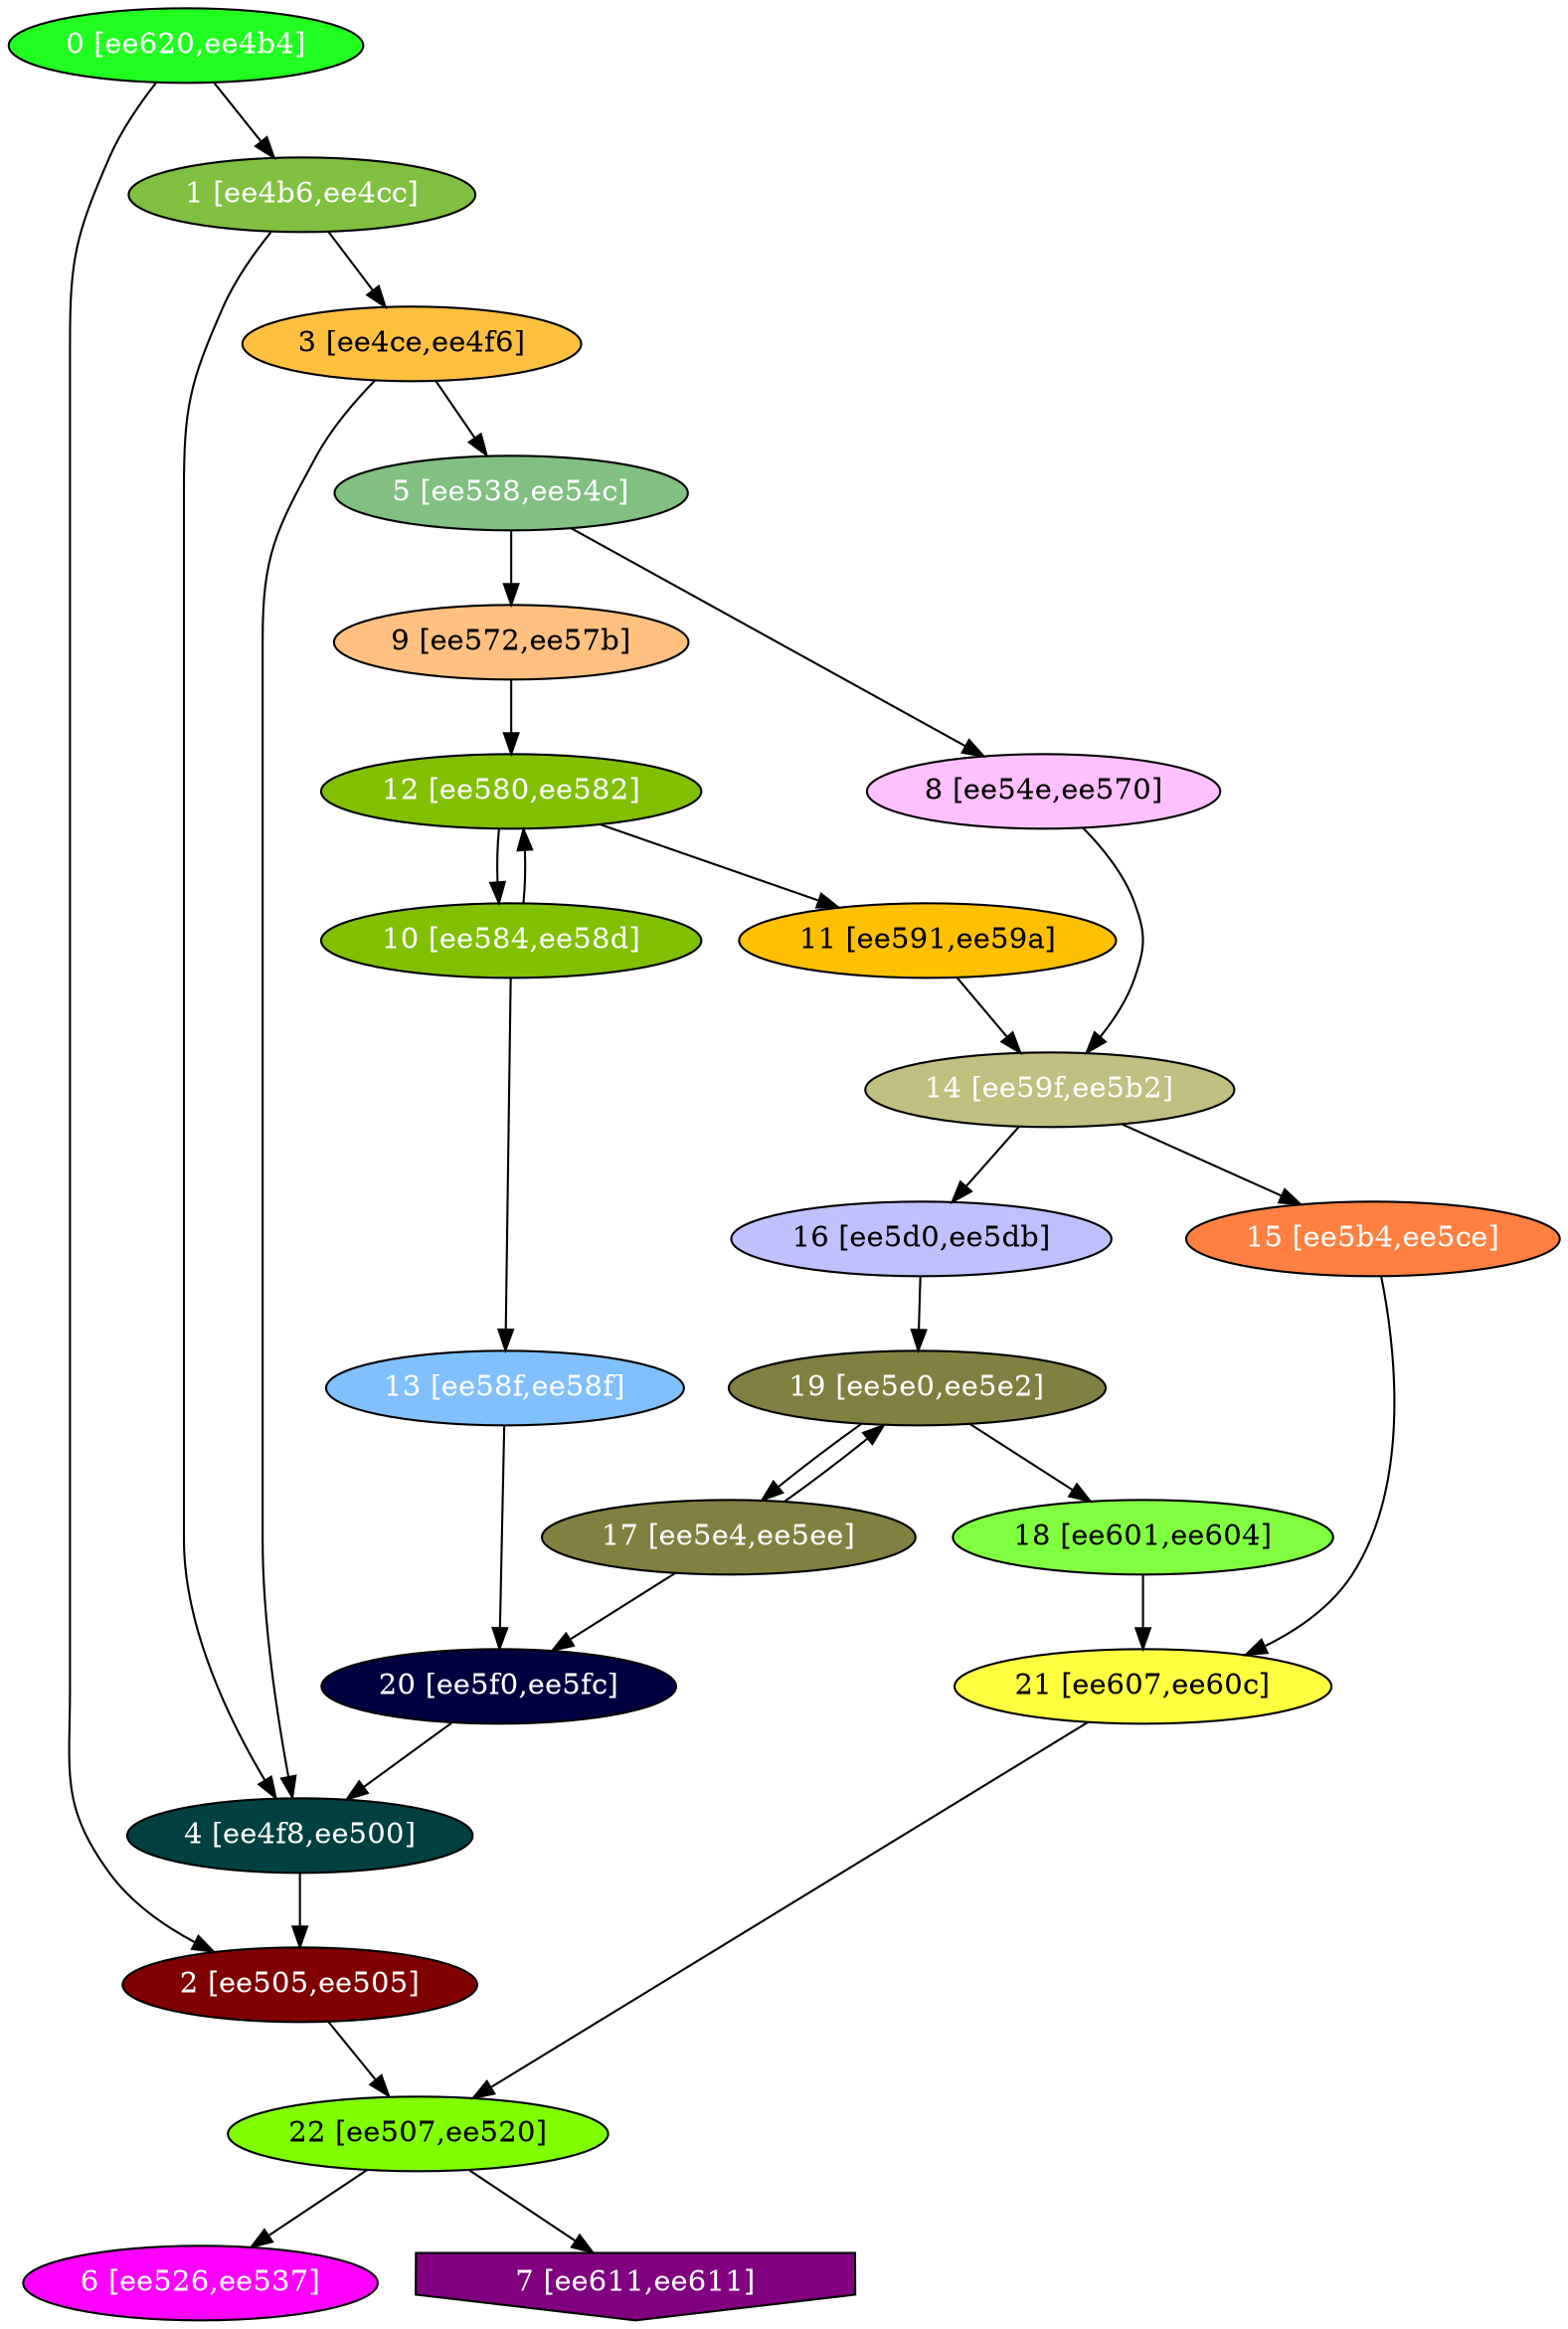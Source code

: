 diGraph libnss3{
	libnss3_0  [style=filled fillcolor="#20FF20" fontcolor="#ffffff" shape=oval label="0 [ee620,ee4b4]"]
	libnss3_1  [style=filled fillcolor="#80C040" fontcolor="#ffffff" shape=oval label="1 [ee4b6,ee4cc]"]
	libnss3_2  [style=filled fillcolor="#800000" fontcolor="#ffffff" shape=oval label="2 [ee505,ee505]"]
	libnss3_3  [style=filled fillcolor="#FFC040" fontcolor="#000000" shape=oval label="3 [ee4ce,ee4f6]"]
	libnss3_4  [style=filled fillcolor="#004040" fontcolor="#ffffff" shape=oval label="4 [ee4f8,ee500]"]
	libnss3_5  [style=filled fillcolor="#80C080" fontcolor="#ffffff" shape=oval label="5 [ee538,ee54c]"]
	libnss3_6  [style=filled fillcolor="#FF00FF" fontcolor="#ffffff" shape=oval label="6 [ee526,ee537]"]
	libnss3_7  [style=filled fillcolor="#800080" fontcolor="#ffffff" shape=invhouse label="7 [ee611,ee611]"]
	libnss3_8  [style=filled fillcolor="#FFC0FF" fontcolor="#000000" shape=oval label="8 [ee54e,ee570]"]
	libnss3_9  [style=filled fillcolor="#FFC080" fontcolor="#000000" shape=oval label="9 [ee572,ee57b]"]
	libnss3_a  [style=filled fillcolor="#80C000" fontcolor="#ffffff" shape=oval label="10 [ee584,ee58d]"]
	libnss3_b  [style=filled fillcolor="#FFC000" fontcolor="#000000" shape=oval label="11 [ee591,ee59a]"]
	libnss3_c  [style=filled fillcolor="#80C000" fontcolor="#ffffff" shape=oval label="12 [ee580,ee582]"]
	libnss3_d  [style=filled fillcolor="#80C0FF" fontcolor="#ffffff" shape=oval label="13 [ee58f,ee58f]"]
	libnss3_e  [style=filled fillcolor="#C0C080" fontcolor="#ffffff" shape=oval label="14 [ee59f,ee5b2]"]
	libnss3_f  [style=filled fillcolor="#FF8040" fontcolor="#ffffff" shape=oval label="15 [ee5b4,ee5ce]"]
	libnss3_10  [style=filled fillcolor="#C0C0FF" fontcolor="#000000" shape=oval label="16 [ee5d0,ee5db]"]
	libnss3_11  [style=filled fillcolor="#808040" fontcolor="#ffffff" shape=oval label="17 [ee5e4,ee5ee]"]
	libnss3_12  [style=filled fillcolor="#80FF40" fontcolor="#000000" shape=oval label="18 [ee601,ee604]"]
	libnss3_13  [style=filled fillcolor="#808040" fontcolor="#ffffff" shape=oval label="19 [ee5e0,ee5e2]"]
	libnss3_14  [style=filled fillcolor="#000040" fontcolor="#ffffff" shape=oval label="20 [ee5f0,ee5fc]"]
	libnss3_15  [style=filled fillcolor="#FFFF40" fontcolor="#000000" shape=oval label="21 [ee607,ee60c]"]
	libnss3_16  [style=filled fillcolor="#80FF00" fontcolor="#000000" shape=oval label="22 [ee507,ee520]"]

	libnss3_0 -> libnss3_1
	libnss3_0 -> libnss3_2
	libnss3_1 -> libnss3_3
	libnss3_1 -> libnss3_4
	libnss3_2 -> libnss3_16
	libnss3_3 -> libnss3_4
	libnss3_3 -> libnss3_5
	libnss3_4 -> libnss3_2
	libnss3_5 -> libnss3_8
	libnss3_5 -> libnss3_9
	libnss3_8 -> libnss3_e
	libnss3_9 -> libnss3_c
	libnss3_a -> libnss3_c
	libnss3_a -> libnss3_d
	libnss3_b -> libnss3_e
	libnss3_c -> libnss3_a
	libnss3_c -> libnss3_b
	libnss3_d -> libnss3_14
	libnss3_e -> libnss3_f
	libnss3_e -> libnss3_10
	libnss3_f -> libnss3_15
	libnss3_10 -> libnss3_13
	libnss3_11 -> libnss3_13
	libnss3_11 -> libnss3_14
	libnss3_12 -> libnss3_15
	libnss3_13 -> libnss3_11
	libnss3_13 -> libnss3_12
	libnss3_14 -> libnss3_4
	libnss3_15 -> libnss3_16
	libnss3_16 -> libnss3_6
	libnss3_16 -> libnss3_7
}